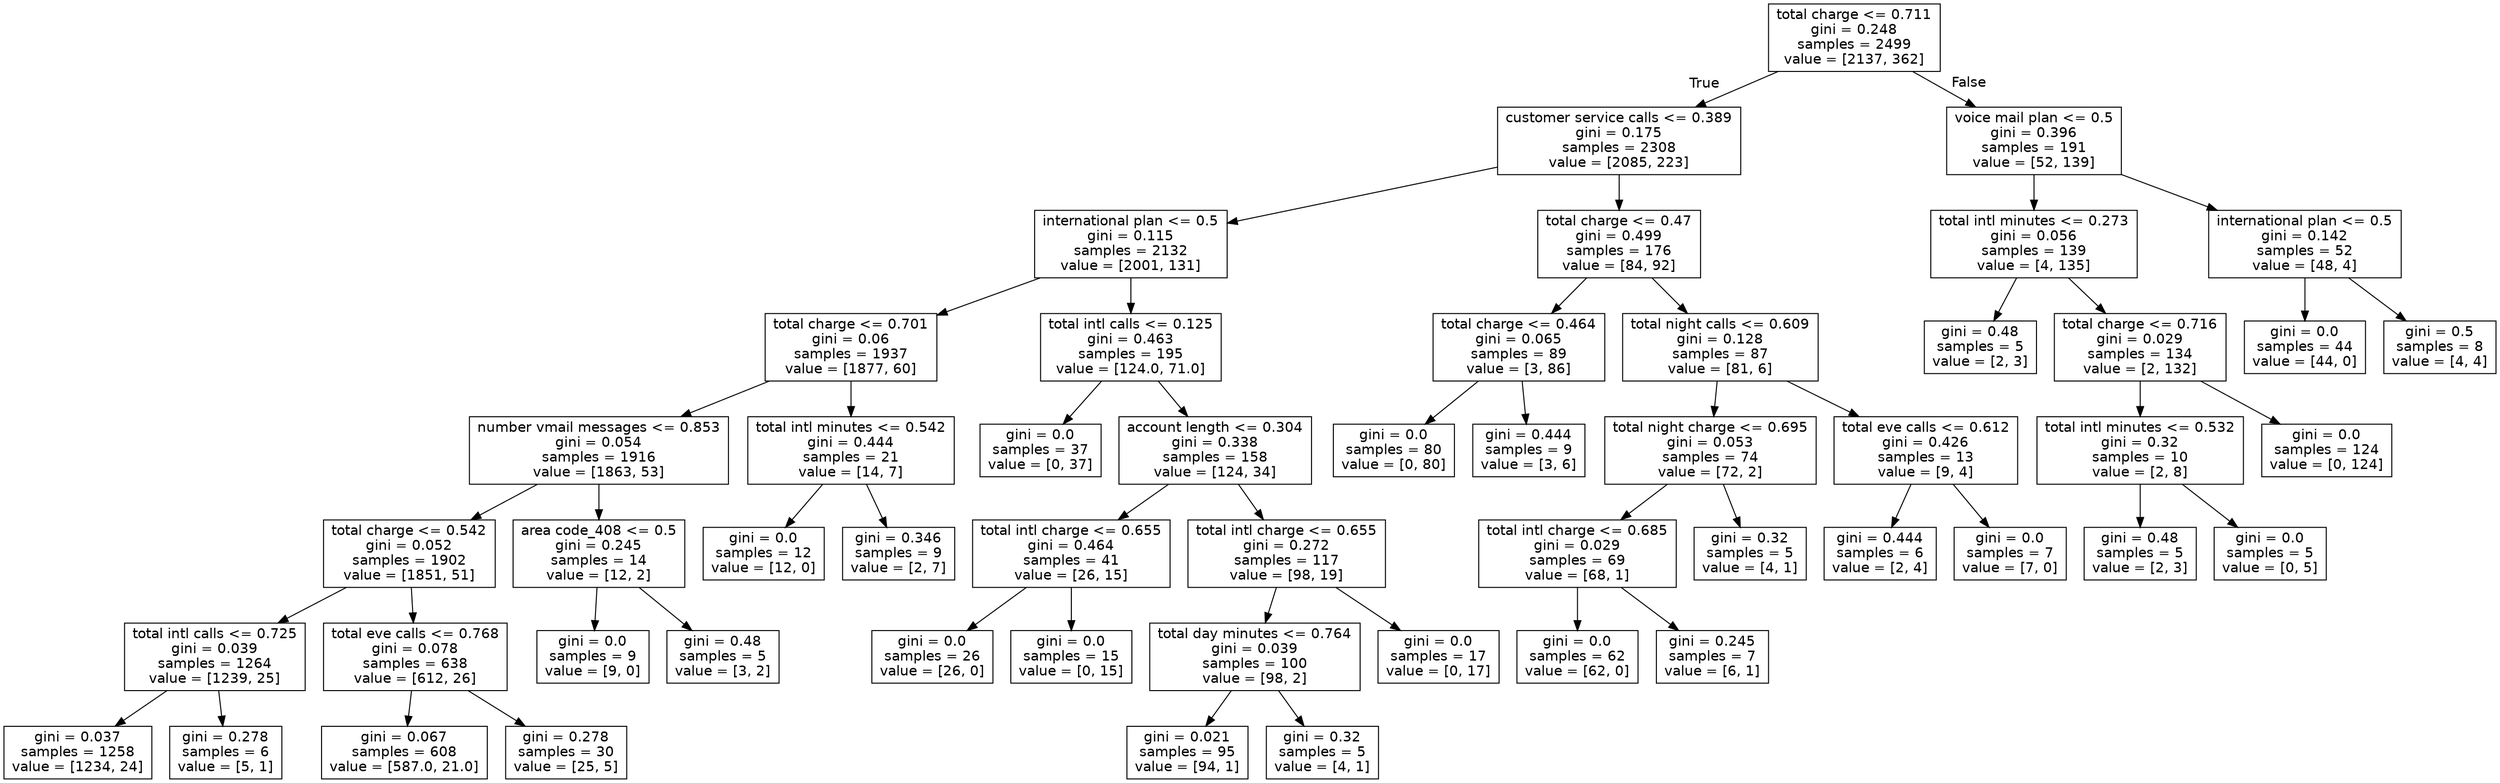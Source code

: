 digraph Tree {
node [shape=box, fontname="helvetica"] ;
edge [fontname="helvetica"] ;
0 [label="total charge <= 0.711\ngini = 0.248\nsamples = 2499\nvalue = [2137, 362]"] ;
1 [label="customer service calls <= 0.389\ngini = 0.175\nsamples = 2308\nvalue = [2085, 223]"] ;
0 -> 1 [labeldistance=2.5, labelangle=45, headlabel="True"] ;
2 [label="international plan <= 0.5\ngini = 0.115\nsamples = 2132\nvalue = [2001, 131]"] ;
1 -> 2 ;
3 [label="total charge <= 0.701\ngini = 0.06\nsamples = 1937\nvalue = [1877, 60]"] ;
2 -> 3 ;
4 [label="number vmail messages <= 0.853\ngini = 0.054\nsamples = 1916\nvalue = [1863, 53]"] ;
3 -> 4 ;
5 [label="total charge <= 0.542\ngini = 0.052\nsamples = 1902\nvalue = [1851, 51]"] ;
4 -> 5 ;
6 [label="total intl calls <= 0.725\ngini = 0.039\nsamples = 1264\nvalue = [1239, 25]"] ;
5 -> 6 ;
7 [label="gini = 0.037\nsamples = 1258\nvalue = [1234, 24]"] ;
6 -> 7 ;
8 [label="gini = 0.278\nsamples = 6\nvalue = [5, 1]"] ;
6 -> 8 ;
9 [label="total eve calls <= 0.768\ngini = 0.078\nsamples = 638\nvalue = [612, 26]"] ;
5 -> 9 ;
10 [label="gini = 0.067\nsamples = 608\nvalue = [587.0, 21.0]"] ;
9 -> 10 ;
11 [label="gini = 0.278\nsamples = 30\nvalue = [25, 5]"] ;
9 -> 11 ;
12 [label="area code_408 <= 0.5\ngini = 0.245\nsamples = 14\nvalue = [12, 2]"] ;
4 -> 12 ;
13 [label="gini = 0.0\nsamples = 9\nvalue = [9, 0]"] ;
12 -> 13 ;
14 [label="gini = 0.48\nsamples = 5\nvalue = [3, 2]"] ;
12 -> 14 ;
15 [label="total intl minutes <= 0.542\ngini = 0.444\nsamples = 21\nvalue = [14, 7]"] ;
3 -> 15 ;
16 [label="gini = 0.0\nsamples = 12\nvalue = [12, 0]"] ;
15 -> 16 ;
17 [label="gini = 0.346\nsamples = 9\nvalue = [2, 7]"] ;
15 -> 17 ;
18 [label="total intl calls <= 0.125\ngini = 0.463\nsamples = 195\nvalue = [124.0, 71.0]"] ;
2 -> 18 ;
19 [label="gini = 0.0\nsamples = 37\nvalue = [0, 37]"] ;
18 -> 19 ;
20 [label="account length <= 0.304\ngini = 0.338\nsamples = 158\nvalue = [124, 34]"] ;
18 -> 20 ;
21 [label="total intl charge <= 0.655\ngini = 0.464\nsamples = 41\nvalue = [26, 15]"] ;
20 -> 21 ;
22 [label="gini = 0.0\nsamples = 26\nvalue = [26, 0]"] ;
21 -> 22 ;
23 [label="gini = 0.0\nsamples = 15\nvalue = [0, 15]"] ;
21 -> 23 ;
24 [label="total intl charge <= 0.655\ngini = 0.272\nsamples = 117\nvalue = [98, 19]"] ;
20 -> 24 ;
25 [label="total day minutes <= 0.764\ngini = 0.039\nsamples = 100\nvalue = [98, 2]"] ;
24 -> 25 ;
26 [label="gini = 0.021\nsamples = 95\nvalue = [94, 1]"] ;
25 -> 26 ;
27 [label="gini = 0.32\nsamples = 5\nvalue = [4, 1]"] ;
25 -> 27 ;
28 [label="gini = 0.0\nsamples = 17\nvalue = [0, 17]"] ;
24 -> 28 ;
29 [label="total charge <= 0.47\ngini = 0.499\nsamples = 176\nvalue = [84, 92]"] ;
1 -> 29 ;
30 [label="total charge <= 0.464\ngini = 0.065\nsamples = 89\nvalue = [3, 86]"] ;
29 -> 30 ;
31 [label="gini = 0.0\nsamples = 80\nvalue = [0, 80]"] ;
30 -> 31 ;
32 [label="gini = 0.444\nsamples = 9\nvalue = [3, 6]"] ;
30 -> 32 ;
33 [label="total night calls <= 0.609\ngini = 0.128\nsamples = 87\nvalue = [81, 6]"] ;
29 -> 33 ;
34 [label="total night charge <= 0.695\ngini = 0.053\nsamples = 74\nvalue = [72, 2]"] ;
33 -> 34 ;
35 [label="total intl charge <= 0.685\ngini = 0.029\nsamples = 69\nvalue = [68, 1]"] ;
34 -> 35 ;
36 [label="gini = 0.0\nsamples = 62\nvalue = [62, 0]"] ;
35 -> 36 ;
37 [label="gini = 0.245\nsamples = 7\nvalue = [6, 1]"] ;
35 -> 37 ;
38 [label="gini = 0.32\nsamples = 5\nvalue = [4, 1]"] ;
34 -> 38 ;
39 [label="total eve calls <= 0.612\ngini = 0.426\nsamples = 13\nvalue = [9, 4]"] ;
33 -> 39 ;
40 [label="gini = 0.444\nsamples = 6\nvalue = [2, 4]"] ;
39 -> 40 ;
41 [label="gini = 0.0\nsamples = 7\nvalue = [7, 0]"] ;
39 -> 41 ;
42 [label="voice mail plan <= 0.5\ngini = 0.396\nsamples = 191\nvalue = [52, 139]"] ;
0 -> 42 [labeldistance=2.5, labelangle=-45, headlabel="False"] ;
43 [label="total intl minutes <= 0.273\ngini = 0.056\nsamples = 139\nvalue = [4, 135]"] ;
42 -> 43 ;
44 [label="gini = 0.48\nsamples = 5\nvalue = [2, 3]"] ;
43 -> 44 ;
45 [label="total charge <= 0.716\ngini = 0.029\nsamples = 134\nvalue = [2, 132]"] ;
43 -> 45 ;
46 [label="total intl minutes <= 0.532\ngini = 0.32\nsamples = 10\nvalue = [2, 8]"] ;
45 -> 46 ;
47 [label="gini = 0.48\nsamples = 5\nvalue = [2, 3]"] ;
46 -> 47 ;
48 [label="gini = 0.0\nsamples = 5\nvalue = [0, 5]"] ;
46 -> 48 ;
49 [label="gini = 0.0\nsamples = 124\nvalue = [0, 124]"] ;
45 -> 49 ;
50 [label="international plan <= 0.5\ngini = 0.142\nsamples = 52\nvalue = [48, 4]"] ;
42 -> 50 ;
51 [label="gini = 0.0\nsamples = 44\nvalue = [44, 0]"] ;
50 -> 51 ;
52 [label="gini = 0.5\nsamples = 8\nvalue = [4, 4]"] ;
50 -> 52 ;
}